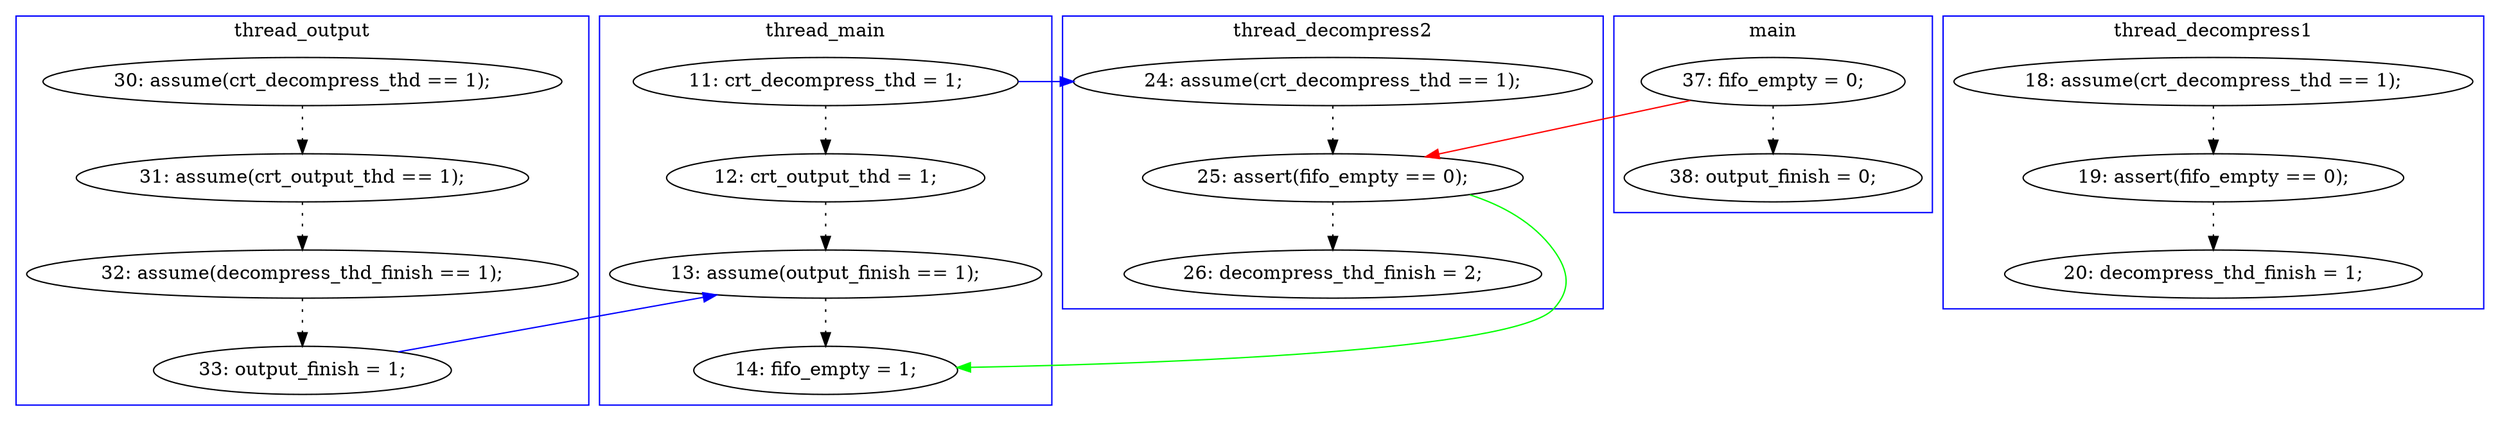 digraph ProofObject {
	18 -> 19 [style = dotted, color = black]
	2 -> 18 [color = Red, constraint = false]
	18 -> 32 [color = Green, constraint = false]
	17 -> 18 [style = dotted, color = black]
	13 -> 20 [style = dotted, color = black]
	27 -> 30 [color = Blue, constraint = false]
	14 -> 15 [style = dotted, color = black]
	15 -> 26 [style = dotted, color = black]
	11 -> 17 [color = Blue, constraint = false]
	26 -> 27 [style = dotted, color = black]
	12 -> 30 [style = dotted, color = black]
	11 -> 12 [style = dotted, color = black]
	20 -> 22 [style = dotted, color = black]
	2 -> 3 [style = dotted, color = black]
	30 -> 32 [style = dotted, color = black]
	subgraph cluster0 {
		label = main
		color = blue
		2  [label = "37: fifo_empty = 0;"]
		3  [label = "38: output_finish = 0;"]
	}
	subgraph cluster2 {
		label = thread_decompress1
		color = blue
		13  [label = "18: assume(crt_decompress_thd == 1);"]
		22  [label = "20: decompress_thd_finish = 1;"]
		20  [label = "19: assert(fifo_empty == 0);"]
	}
	subgraph cluster4 {
		label = thread_output
		color = blue
		26  [label = "32: assume(decompress_thd_finish == 1);"]
		14  [label = "30: assume(crt_decompress_thd == 1);"]
		27  [label = "33: output_finish = 1;"]
		15  [label = "31: assume(crt_output_thd == 1);"]
	}
	subgraph cluster3 {
		label = thread_decompress2
		color = blue
		19  [label = "26: decompress_thd_finish = 2;"]
		18  [label = "25: assert(fifo_empty == 0);"]
		17  [label = "24: assume(crt_decompress_thd == 1);"]
	}
	subgraph cluster1 {
		label = thread_main
		color = blue
		30  [label = "13: assume(output_finish == 1);"]
		11  [label = "11: crt_decompress_thd = 1;"]
		32  [label = "14: fifo_empty = 1;"]
		12  [label = "12: crt_output_thd = 1;"]
	}
}